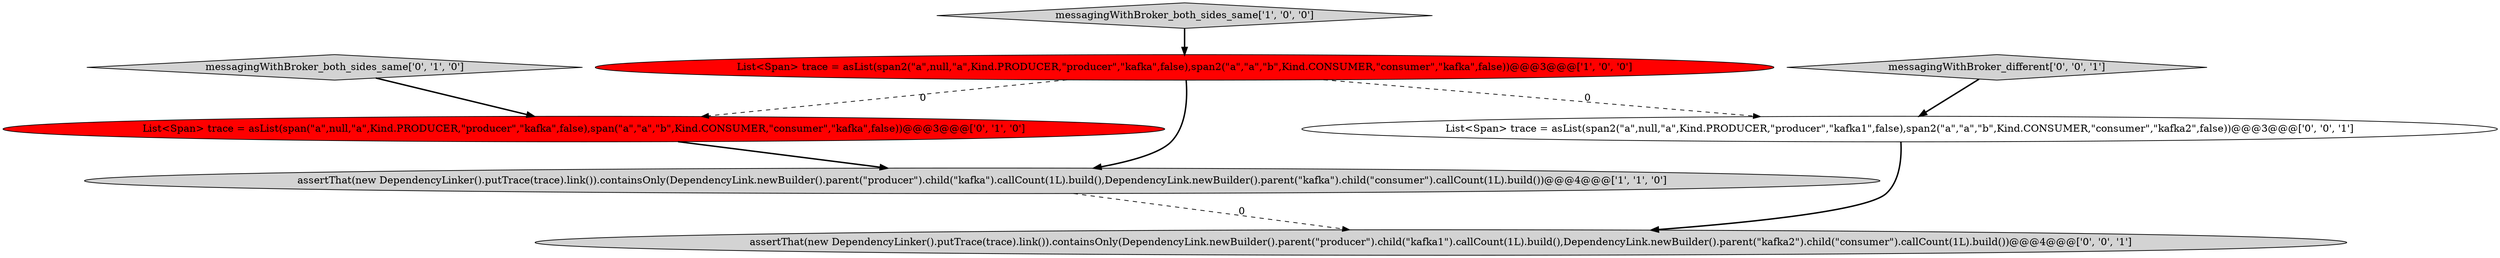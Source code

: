 digraph {
2 [style = filled, label = "messagingWithBroker_both_sides_same['1', '0', '0']", fillcolor = lightgray, shape = diamond image = "AAA0AAABBB1BBB"];
6 [style = filled, label = "assertThat(new DependencyLinker().putTrace(trace).link()).containsOnly(DependencyLink.newBuilder().parent(\"producer\").child(\"kafka1\").callCount(1L).build(),DependencyLink.newBuilder().parent(\"kafka2\").child(\"consumer\").callCount(1L).build())@@@4@@@['0', '0', '1']", fillcolor = lightgray, shape = ellipse image = "AAA0AAABBB3BBB"];
4 [style = filled, label = "List<Span> trace = asList(span(\"a\",null,\"a\",Kind.PRODUCER,\"producer\",\"kafka\",false),span(\"a\",\"a\",\"b\",Kind.CONSUMER,\"consumer\",\"kafka\",false))@@@3@@@['0', '1', '0']", fillcolor = red, shape = ellipse image = "AAA1AAABBB2BBB"];
1 [style = filled, label = "assertThat(new DependencyLinker().putTrace(trace).link()).containsOnly(DependencyLink.newBuilder().parent(\"producer\").child(\"kafka\").callCount(1L).build(),DependencyLink.newBuilder().parent(\"kafka\").child(\"consumer\").callCount(1L).build())@@@4@@@['1', '1', '0']", fillcolor = lightgray, shape = ellipse image = "AAA0AAABBB1BBB"];
3 [style = filled, label = "messagingWithBroker_both_sides_same['0', '1', '0']", fillcolor = lightgray, shape = diamond image = "AAA0AAABBB2BBB"];
0 [style = filled, label = "List<Span> trace = asList(span2(\"a\",null,\"a\",Kind.PRODUCER,\"producer\",\"kafka\",false),span2(\"a\",\"a\",\"b\",Kind.CONSUMER,\"consumer\",\"kafka\",false))@@@3@@@['1', '0', '0']", fillcolor = red, shape = ellipse image = "AAA1AAABBB1BBB"];
7 [style = filled, label = "messagingWithBroker_different['0', '0', '1']", fillcolor = lightgray, shape = diamond image = "AAA0AAABBB3BBB"];
5 [style = filled, label = "List<Span> trace = asList(span2(\"a\",null,\"a\",Kind.PRODUCER,\"producer\",\"kafka1\",false),span2(\"a\",\"a\",\"b\",Kind.CONSUMER,\"consumer\",\"kafka2\",false))@@@3@@@['0', '0', '1']", fillcolor = white, shape = ellipse image = "AAA0AAABBB3BBB"];
4->1 [style = bold, label=""];
2->0 [style = bold, label=""];
7->5 [style = bold, label=""];
0->4 [style = dashed, label="0"];
5->6 [style = bold, label=""];
0->5 [style = dashed, label="0"];
3->4 [style = bold, label=""];
0->1 [style = bold, label=""];
1->6 [style = dashed, label="0"];
}

